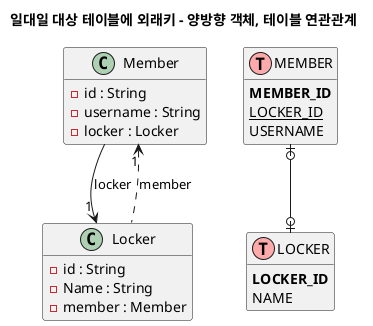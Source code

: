 @startuml

title 일대일 대상 테이블에 외래키 - 양방향 객체, 테이블 연관관계

class Member {
    - id : String
    - username : String
    - locker : Locker

}

class Locker {
    - id : String
    - Name : String
    - member : Member
}

Member --> "1" Locker : locker

Member "1" <.. Locker : member

!define table(x) class x << (T,#FFAAAA) >>
!define primary_key(x) <b>x</b>
!define foreign_key(x) <u>x</u>
hide methods
hide stereotypes

table(MEMBER) {
    primary_key(MEMBER_ID)
    foreign_key(LOCKER_ID)
    USERNAME
}

table(LOCKER) {
    primary_key(LOCKER_ID)
    NAME
}

MEMBER |o--o| LOCKER

@enduml
